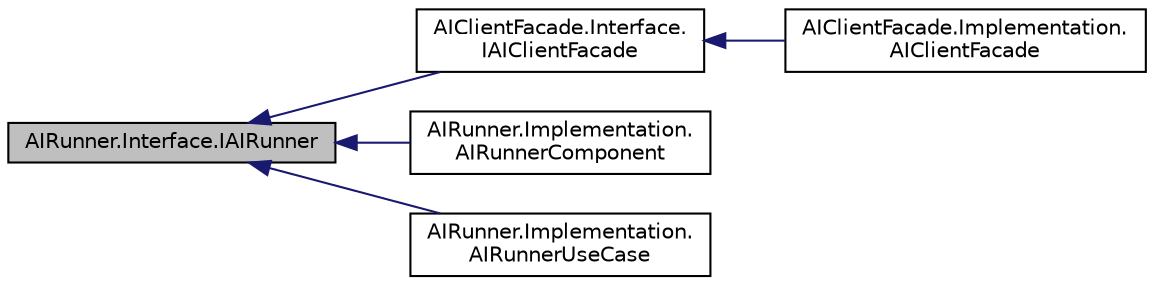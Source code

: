 digraph "AIRunner.Interface.IAIRunner"
{
  edge [fontname="Helvetica",fontsize="10",labelfontname="Helvetica",labelfontsize="10"];
  node [fontname="Helvetica",fontsize="10",shape=record];
  rankdir="LR";
  Node1 [label="AIRunner.Interface.IAIRunner",height=0.2,width=0.4,color="black", fillcolor="grey75", style="filled" fontcolor="black"];
  Node1 -> Node2 [dir="back",color="midnightblue",fontsize="10",style="solid",fontname="Helvetica"];
  Node2 [label="AIClientFacade.Interface.\lIAIClientFacade",height=0.2,width=0.4,color="black", fillcolor="white", style="filled",URL="$interface_a_i_client_facade_1_1_interface_1_1_i_a_i_client_facade.html"];
  Node2 -> Node3 [dir="back",color="midnightblue",fontsize="10",style="solid",fontname="Helvetica"];
  Node3 [label="AIClientFacade.Implementation.\lAIClientFacade",height=0.2,width=0.4,color="black", fillcolor="white", style="filled",URL="$class_a_i_client_facade_1_1_implementation_1_1_a_i_client_facade.html"];
  Node1 -> Node4 [dir="back",color="midnightblue",fontsize="10",style="solid",fontname="Helvetica"];
  Node4 [label="AIRunner.Implementation.\lAIRunnerComponent",height=0.2,width=0.4,color="black", fillcolor="white", style="filled",URL="$class_a_i_runner_1_1_implementation_1_1_a_i_runner_component.html"];
  Node1 -> Node5 [dir="back",color="midnightblue",fontsize="10",style="solid",fontname="Helvetica"];
  Node5 [label="AIRunner.Implementation.\lAIRunnerUseCase",height=0.2,width=0.4,color="black", fillcolor="white", style="filled",URL="$class_a_i_runner_1_1_implementation_1_1_a_i_runner_use_case.html"];
}
